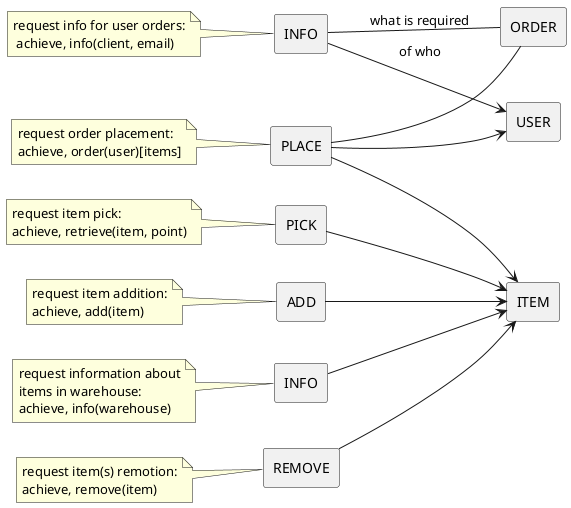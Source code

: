@startuml ontology-operations-1
skinparam componentStyle rectangle
left to right direction

[INFO] as OINFO
OINFO --> [USER]                    : of who
OINFO -- [ORDER]                    : what is required
note left of OINFO: request info for user orders:\n achieve, info(client, email)

[PLACE] --> [USER]
[PLACE] --> [ITEM]
[PLACE] -- [ORDER]
note left of [PLACE]: request order placement:\nachieve, order(user)[items]

[PICK] --> [ITEM]
note left of [PICK]: request item pick:\nachieve, retrieve(item, point)

[ADD] --> [ITEM]
note left of [ADD]: request item addition:\nachieve, add(item)

[INFO] --> [ITEM]
note left of [INFO]: request information about\nitems in warehouse:\nachieve, info(warehouse)

[REMOVE] --> [ITEM]
note left of [REMOVE]: request item(s) remotion:\nachieve, remove(item)

@enduml
